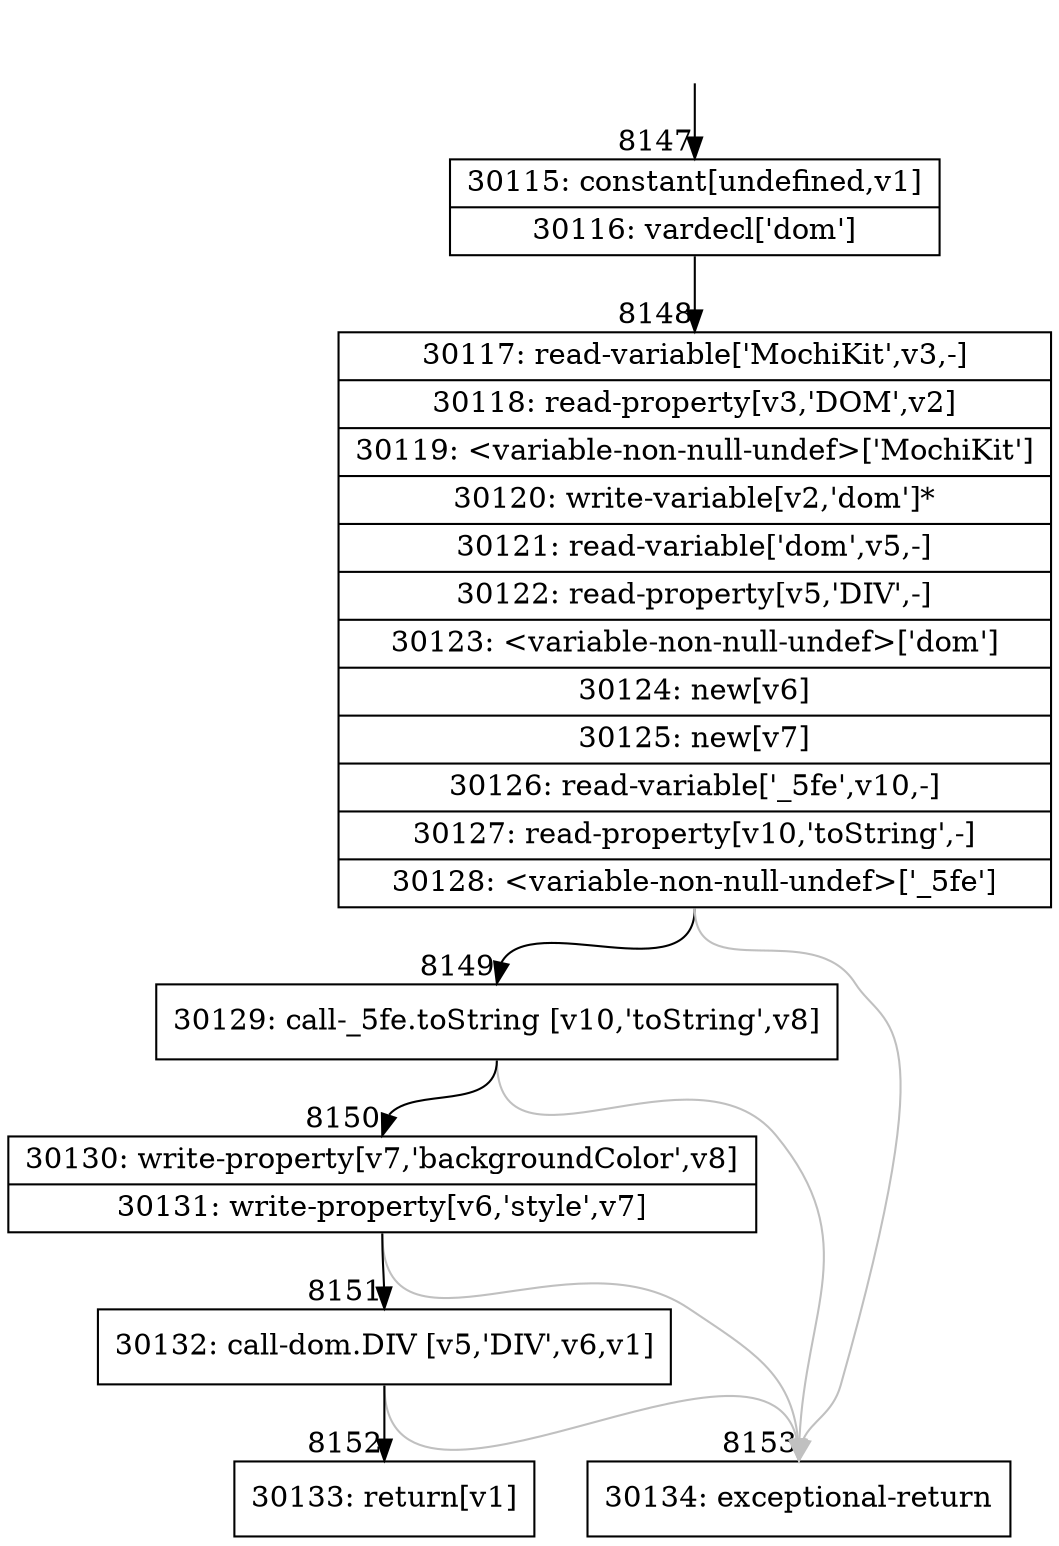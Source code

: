 digraph {
rankdir="TD"
BB_entry536[shape=none,label=""];
BB_entry536 -> BB8147 [tailport=s, headport=n, headlabel="    8147"]
BB8147 [shape=record label="{30115: constant[undefined,v1]|30116: vardecl['dom']}" ] 
BB8147 -> BB8148 [tailport=s, headport=n, headlabel="      8148"]
BB8148 [shape=record label="{30117: read-variable['MochiKit',v3,-]|30118: read-property[v3,'DOM',v2]|30119: \<variable-non-null-undef\>['MochiKit']|30120: write-variable[v2,'dom']*|30121: read-variable['dom',v5,-]|30122: read-property[v5,'DIV',-]|30123: \<variable-non-null-undef\>['dom']|30124: new[v6]|30125: new[v7]|30126: read-variable['_5fe',v10,-]|30127: read-property[v10,'toString',-]|30128: \<variable-non-null-undef\>['_5fe']}" ] 
BB8148 -> BB8149 [tailport=s, headport=n, headlabel="      8149"]
BB8148 -> BB8153 [tailport=s, headport=n, color=gray, headlabel="      8153"]
BB8149 [shape=record label="{30129: call-_5fe.toString [v10,'toString',v8]}" ] 
BB8149 -> BB8150 [tailport=s, headport=n, headlabel="      8150"]
BB8149 -> BB8153 [tailport=s, headport=n, color=gray]
BB8150 [shape=record label="{30130: write-property[v7,'backgroundColor',v8]|30131: write-property[v6,'style',v7]}" ] 
BB8150 -> BB8151 [tailport=s, headport=n, headlabel="      8151"]
BB8150 -> BB8153 [tailport=s, headport=n, color=gray]
BB8151 [shape=record label="{30132: call-dom.DIV [v5,'DIV',v6,v1]}" ] 
BB8151 -> BB8152 [tailport=s, headport=n, headlabel="      8152"]
BB8151 -> BB8153 [tailport=s, headport=n, color=gray]
BB8152 [shape=record label="{30133: return[v1]}" ] 
BB8153 [shape=record label="{30134: exceptional-return}" ] 
//#$~ 5834
}
